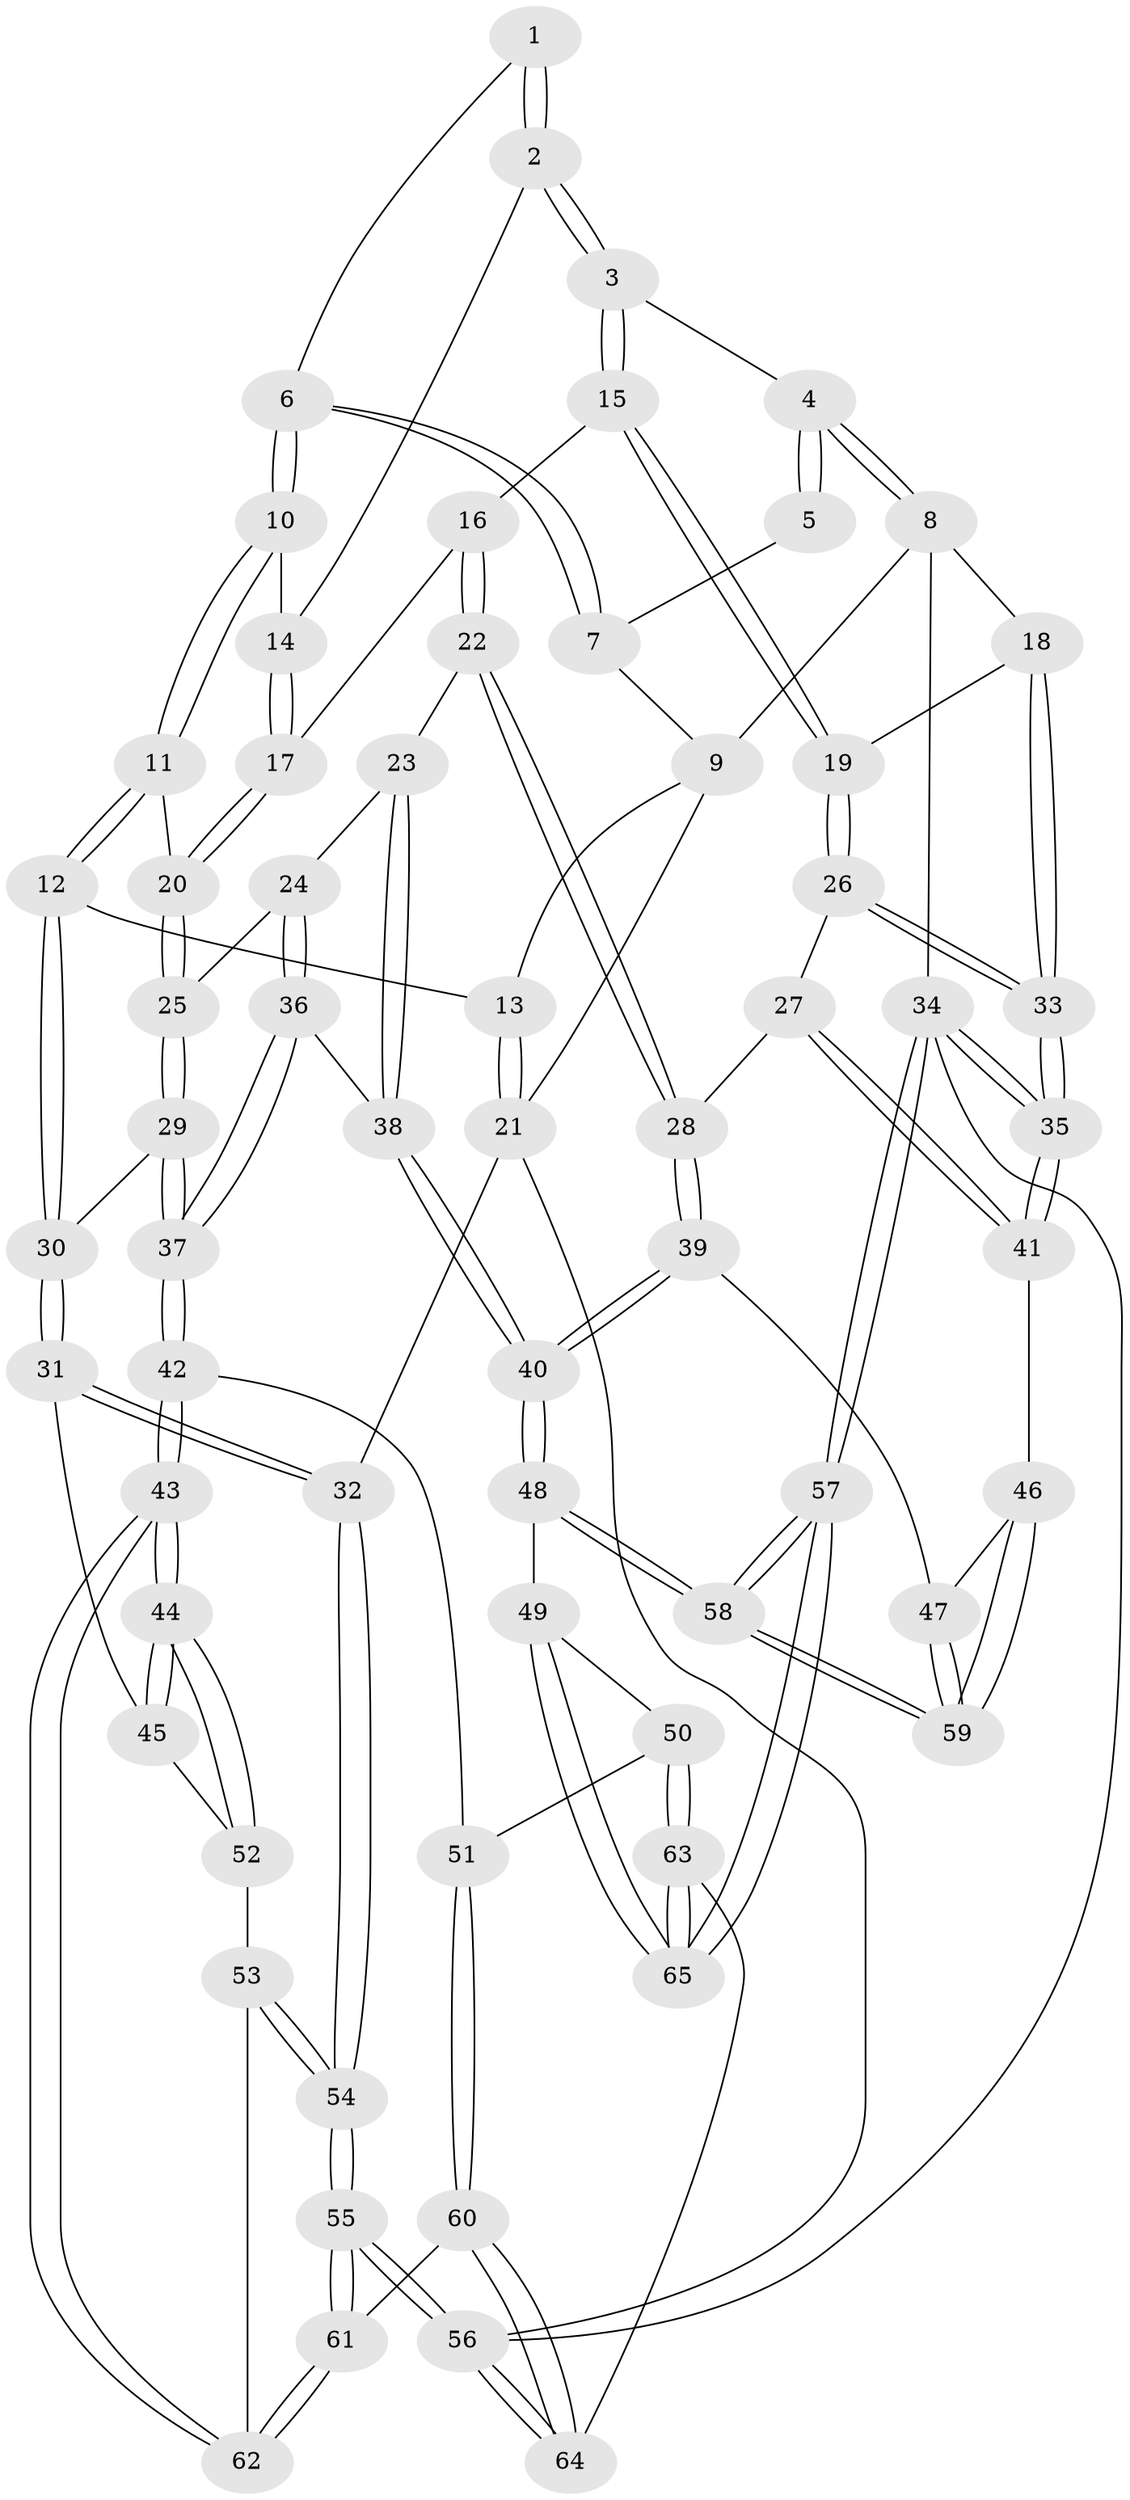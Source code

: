 // coarse degree distribution, {4: 0.5454545454545454, 3: 0.42424242424242425, 6: 0.030303030303030304}
// Generated by graph-tools (version 1.1) at 2025/38/03/04/25 23:38:31]
// undirected, 65 vertices, 159 edges
graph export_dot {
  node [color=gray90,style=filled];
  1 [pos="+0.6251733101758861+0.05338242749047154"];
  2 [pos="+0.6988026082597664+0.0641190042793878"];
  3 [pos="+0.8578005221202275+0"];
  4 [pos="+1+0"];
  5 [pos="+0.44810411312476245+0"];
  6 [pos="+0.48115461504252877+0.058163309896405835"];
  7 [pos="+0.3557229898751057+0"];
  8 [pos="+1+0"];
  9 [pos="+0.2905015122938808+0"];
  10 [pos="+0.49140506872516215+0.17216074293643388"];
  11 [pos="+0.46601867691627014+0.2723091503805207"];
  12 [pos="+0.28258092469017665+0.314048002244158"];
  13 [pos="+0.1759343133606824+0.1635752523228783"];
  14 [pos="+0.6761375478278835+0.10926688891505347"];
  15 [pos="+0.7909755982384337+0.3087178412585395"];
  16 [pos="+0.7312907827207348+0.3015593853026513"];
  17 [pos="+0.6773747183375208+0.2848069818638544"];
  18 [pos="+1+0"];
  19 [pos="+0.8398340121349007+0.34662703953425383"];
  20 [pos="+0.540441311379969+0.3138659812675181"];
  21 [pos="+0+0.20270946992684197"];
  22 [pos="+0.6502730682903645+0.517306343163182"];
  23 [pos="+0.595889583289384+0.5062412579519165"];
  24 [pos="+0.5891137186895363+0.5036177168934003"];
  25 [pos="+0.5700046679584561+0.4746476152642219"];
  26 [pos="+0.8686843151189197+0.46701952415054226"];
  27 [pos="+0.8519836239892952+0.49892169649483203"];
  28 [pos="+0.7324663937364553+0.5543574294693205"];
  29 [pos="+0.3166843656135118+0.5216274677747341"];
  30 [pos="+0.24747686168986058+0.4443159040242218"];
  31 [pos="+0.11392472271401352+0.5163204501852408"];
  32 [pos="+0+0.4868424237259637"];
  33 [pos="+1+0.4718239478842097"];
  34 [pos="+1+1"];
  35 [pos="+1+0.7323436698200163"];
  36 [pos="+0.4971606704592358+0.6208210135259573"];
  37 [pos="+0.3896380203694263+0.6729637121406986"];
  38 [pos="+0.6064993376889118+0.6759273475834017"];
  39 [pos="+0.698853763077432+0.7411028250070039"];
  40 [pos="+0.6829449473112886+0.7556281927762181"];
  41 [pos="+0.9365080769417939+0.6954272352061264"];
  42 [pos="+0.3885220545810036+0.6834432082328339"];
  43 [pos="+0.233797121376278+0.803257904888406"];
  44 [pos="+0.21524988133002892+0.7847360347150617"];
  45 [pos="+0.1274064767100565+0.6529728324618082"];
  46 [pos="+0.9210804125942765+0.7090522025601343"];
  47 [pos="+0.7458147597697456+0.7410329657034364"];
  48 [pos="+0.6576876887492719+0.8036881074294276"];
  49 [pos="+0.6567453432550221+0.8045603696970869"];
  50 [pos="+0.5194156641731128+0.819380727228947"];
  51 [pos="+0.4624053198183867+0.7665450632853343"];
  52 [pos="+0+0.7663453794618565"];
  53 [pos="+0+0.7757476178169214"];
  54 [pos="+0+0.8425811998540769"];
  55 [pos="+0+0.865631025436905"];
  56 [pos="+0+1"];
  57 [pos="+1+1"];
  58 [pos="+0.8911433360229531+0.9300779334414925"];
  59 [pos="+0.8892434595648154+0.870552661622351"];
  60 [pos="+0.24909953460544096+0.9980225369435503"];
  61 [pos="+0.22101895212761652+0.9343118860520859"];
  62 [pos="+0.22211049924703852+0.8794990103339894"];
  63 [pos="+0.34757035857230084+1"];
  64 [pos="+0.3306120399988531+1"];
  65 [pos="+0.7025818837747504+1"];
  1 -- 2;
  1 -- 2;
  1 -- 6;
  2 -- 3;
  2 -- 3;
  2 -- 14;
  3 -- 4;
  3 -- 15;
  3 -- 15;
  4 -- 5;
  4 -- 5;
  4 -- 8;
  4 -- 8;
  5 -- 7;
  6 -- 7;
  6 -- 7;
  6 -- 10;
  6 -- 10;
  7 -- 9;
  8 -- 9;
  8 -- 18;
  8 -- 34;
  9 -- 13;
  9 -- 21;
  10 -- 11;
  10 -- 11;
  10 -- 14;
  11 -- 12;
  11 -- 12;
  11 -- 20;
  12 -- 13;
  12 -- 30;
  12 -- 30;
  13 -- 21;
  13 -- 21;
  14 -- 17;
  14 -- 17;
  15 -- 16;
  15 -- 19;
  15 -- 19;
  16 -- 17;
  16 -- 22;
  16 -- 22;
  17 -- 20;
  17 -- 20;
  18 -- 19;
  18 -- 33;
  18 -- 33;
  19 -- 26;
  19 -- 26;
  20 -- 25;
  20 -- 25;
  21 -- 32;
  21 -- 56;
  22 -- 23;
  22 -- 28;
  22 -- 28;
  23 -- 24;
  23 -- 38;
  23 -- 38;
  24 -- 25;
  24 -- 36;
  24 -- 36;
  25 -- 29;
  25 -- 29;
  26 -- 27;
  26 -- 33;
  26 -- 33;
  27 -- 28;
  27 -- 41;
  27 -- 41;
  28 -- 39;
  28 -- 39;
  29 -- 30;
  29 -- 37;
  29 -- 37;
  30 -- 31;
  30 -- 31;
  31 -- 32;
  31 -- 32;
  31 -- 45;
  32 -- 54;
  32 -- 54;
  33 -- 35;
  33 -- 35;
  34 -- 35;
  34 -- 35;
  34 -- 57;
  34 -- 57;
  34 -- 56;
  35 -- 41;
  35 -- 41;
  36 -- 37;
  36 -- 37;
  36 -- 38;
  37 -- 42;
  37 -- 42;
  38 -- 40;
  38 -- 40;
  39 -- 40;
  39 -- 40;
  39 -- 47;
  40 -- 48;
  40 -- 48;
  41 -- 46;
  42 -- 43;
  42 -- 43;
  42 -- 51;
  43 -- 44;
  43 -- 44;
  43 -- 62;
  43 -- 62;
  44 -- 45;
  44 -- 45;
  44 -- 52;
  44 -- 52;
  45 -- 52;
  46 -- 47;
  46 -- 59;
  46 -- 59;
  47 -- 59;
  47 -- 59;
  48 -- 49;
  48 -- 58;
  48 -- 58;
  49 -- 50;
  49 -- 65;
  49 -- 65;
  50 -- 51;
  50 -- 63;
  50 -- 63;
  51 -- 60;
  51 -- 60;
  52 -- 53;
  53 -- 54;
  53 -- 54;
  53 -- 62;
  54 -- 55;
  54 -- 55;
  55 -- 56;
  55 -- 56;
  55 -- 61;
  55 -- 61;
  56 -- 64;
  56 -- 64;
  57 -- 58;
  57 -- 58;
  57 -- 65;
  57 -- 65;
  58 -- 59;
  58 -- 59;
  60 -- 61;
  60 -- 64;
  60 -- 64;
  61 -- 62;
  61 -- 62;
  63 -- 64;
  63 -- 65;
  63 -- 65;
}
